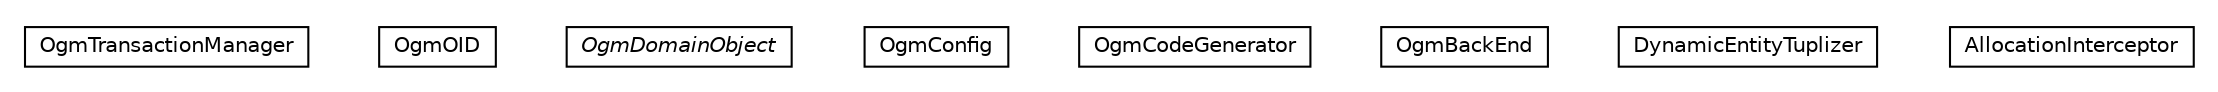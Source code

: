 #!/usr/local/bin/dot
#
# Class diagram 
# Generated by UMLGraph version 5.1 (http://www.umlgraph.org/)
#

digraph G {
	edge [fontname="Helvetica",fontsize=10,labelfontname="Helvetica",labelfontsize=10];
	node [fontname="Helvetica",fontsize=10,shape=plaintext];
	nodesep=0.25;
	ranksep=0.5;
	// pt.ist.fenixframework.backend.ogm.OgmTransactionManager
	c3523 [label=<<table title="pt.ist.fenixframework.backend.ogm.OgmTransactionManager" border="0" cellborder="1" cellspacing="0" cellpadding="2" port="p" href="./OgmTransactionManager.html">
		<tr><td><table border="0" cellspacing="0" cellpadding="1">
<tr><td align="center" balign="center"> OgmTransactionManager </td></tr>
		</table></td></tr>
		</table>>, fontname="Helvetica", fontcolor="black", fontsize=10.0];
	// pt.ist.fenixframework.backend.ogm.OgmOID
	c3524 [label=<<table title="pt.ist.fenixframework.backend.ogm.OgmOID" border="0" cellborder="1" cellspacing="0" cellpadding="2" port="p" href="./OgmOID.html">
		<tr><td><table border="0" cellspacing="0" cellpadding="1">
<tr><td align="center" balign="center"> OgmOID </td></tr>
		</table></td></tr>
		</table>>, fontname="Helvetica", fontcolor="black", fontsize=10.0];
	// pt.ist.fenixframework.backend.ogm.OgmDomainObject
	c3525 [label=<<table title="pt.ist.fenixframework.backend.ogm.OgmDomainObject" border="0" cellborder="1" cellspacing="0" cellpadding="2" port="p" href="./OgmDomainObject.html">
		<tr><td><table border="0" cellspacing="0" cellpadding="1">
<tr><td align="center" balign="center"><font face="Helvetica-Oblique"> OgmDomainObject </font></td></tr>
		</table></td></tr>
		</table>>, fontname="Helvetica", fontcolor="black", fontsize=10.0];
	// pt.ist.fenixframework.backend.ogm.OgmConfig
	c3526 [label=<<table title="pt.ist.fenixframework.backend.ogm.OgmConfig" border="0" cellborder="1" cellspacing="0" cellpadding="2" port="p" href="./OgmConfig.html">
		<tr><td><table border="0" cellspacing="0" cellpadding="1">
<tr><td align="center" balign="center"> OgmConfig </td></tr>
		</table></td></tr>
		</table>>, fontname="Helvetica", fontcolor="black", fontsize=10.0];
	// pt.ist.fenixframework.backend.ogm.OgmCodeGenerator
	c3527 [label=<<table title="pt.ist.fenixframework.backend.ogm.OgmCodeGenerator" border="0" cellborder="1" cellspacing="0" cellpadding="2" port="p" href="./OgmCodeGenerator.html">
		<tr><td><table border="0" cellspacing="0" cellpadding="1">
<tr><td align="center" balign="center"> OgmCodeGenerator </td></tr>
		</table></td></tr>
		</table>>, fontname="Helvetica", fontcolor="black", fontsize=10.0];
	// pt.ist.fenixframework.backend.ogm.OgmBackEnd
	c3528 [label=<<table title="pt.ist.fenixframework.backend.ogm.OgmBackEnd" border="0" cellborder="1" cellspacing="0" cellpadding="2" port="p" href="./OgmBackEnd.html">
		<tr><td><table border="0" cellspacing="0" cellpadding="1">
<tr><td align="center" balign="center"> OgmBackEnd </td></tr>
		</table></td></tr>
		</table>>, fontname="Helvetica", fontcolor="black", fontsize=10.0];
	// pt.ist.fenixframework.backend.ogm.DynamicEntityTuplizer
	c3529 [label=<<table title="pt.ist.fenixframework.backend.ogm.DynamicEntityTuplizer" border="0" cellborder="1" cellspacing="0" cellpadding="2" port="p" href="./DynamicEntityTuplizer.html">
		<tr><td><table border="0" cellspacing="0" cellpadding="1">
<tr><td align="center" balign="center"> DynamicEntityTuplizer </td></tr>
		</table></td></tr>
		</table>>, fontname="Helvetica", fontcolor="black", fontsize=10.0];
	// pt.ist.fenixframework.backend.ogm.AllocationInterceptor
	c3530 [label=<<table title="pt.ist.fenixframework.backend.ogm.AllocationInterceptor" border="0" cellborder="1" cellspacing="0" cellpadding="2" port="p" href="./AllocationInterceptor.html">
		<tr><td><table border="0" cellspacing="0" cellpadding="1">
<tr><td align="center" balign="center"> AllocationInterceptor </td></tr>
		</table></td></tr>
		</table>>, fontname="Helvetica", fontcolor="black", fontsize=10.0];
}

